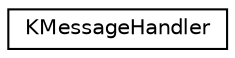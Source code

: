 digraph "Graphical Class Hierarchy"
{
  edge [fontname="Helvetica",fontsize="10",labelfontname="Helvetica",labelfontsize="10"];
  node [fontname="Helvetica",fontsize="10",shape=record];
  rankdir="LR";
  Node0 [label="KMessageHandler",height=0.2,width=0.4,color="black", fillcolor="white", style="filled",URL="$classKMessageHandler.html",tooltip="Abstract class for KMessage handler. "];
}
